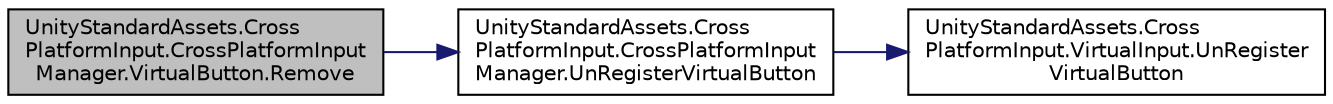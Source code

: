 digraph "UnityStandardAssets.CrossPlatformInput.CrossPlatformInputManager.VirtualButton.Remove"
{
 // LATEX_PDF_SIZE
  edge [fontname="Helvetica",fontsize="10",labelfontname="Helvetica",labelfontsize="10"];
  node [fontname="Helvetica",fontsize="10",shape=record];
  rankdir="LR";
  Node4 [label="UnityStandardAssets.Cross\lPlatformInput.CrossPlatformInput\lManager.VirtualButton.Remove",height=0.2,width=0.4,color="black", fillcolor="grey75", style="filled", fontcolor="black",tooltip=" "];
  Node4 -> Node5 [color="midnightblue",fontsize="10",style="solid",fontname="Helvetica"];
  Node5 [label="UnityStandardAssets.Cross\lPlatformInput.CrossPlatformInput\lManager.UnRegisterVirtualButton",height=0.2,width=0.4,color="black", fillcolor="white", style="filled",URL="$class_unity_standard_assets_1_1_cross_platform_input_1_1_cross_platform_input_manager.html#ae9e694bb5f52ff1311d8c0b3ab644276",tooltip=" "];
  Node5 -> Node6 [color="midnightblue",fontsize="10",style="solid",fontname="Helvetica"];
  Node6 [label="UnityStandardAssets.Cross\lPlatformInput.VirtualInput.UnRegister\lVirtualButton",height=0.2,width=0.4,color="black", fillcolor="white", style="filled",URL="$class_unity_standard_assets_1_1_cross_platform_input_1_1_virtual_input.html#aff127b39add01c4d34a6b5a396d42ea1",tooltip=" "];
}

